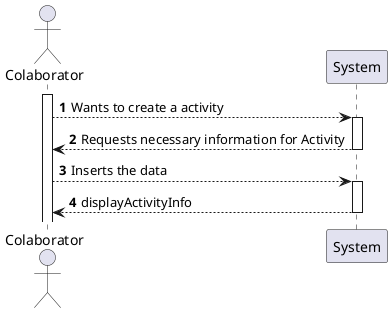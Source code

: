 @startuml
autonumber

actor "Colaborator" as C
participant "System" as UI

activate C
C --> UI : Wants to create a activity
activate UI
    UI --> C : Requests necessary information for Activity
deactivate UI
C --> UI : Inserts the data
activate UI
UI --> C : displayActivityInfo
deactivate UI

@enduml